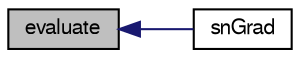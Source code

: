 digraph "evaluate"
{
  bgcolor="transparent";
  edge [fontname="FreeSans",fontsize="10",labelfontname="FreeSans",labelfontsize="10"];
  node [fontname="FreeSans",fontsize="10",shape=record];
  rankdir="LR";
  Node239 [label="evaluate",height=0.2,width=0.4,color="black", fillcolor="grey75", style="filled", fontcolor="black"];
  Node239 -> Node240 [dir="back",color="midnightblue",fontsize="10",style="solid",fontname="FreeSans"];
  Node240 [label="snGrad",height=0.2,width=0.4,color="black",URL="$a21982.html#a55db17a8a73495ae1c04e4b2af71c4a9",tooltip="Return gradient at boundary. "];
}
